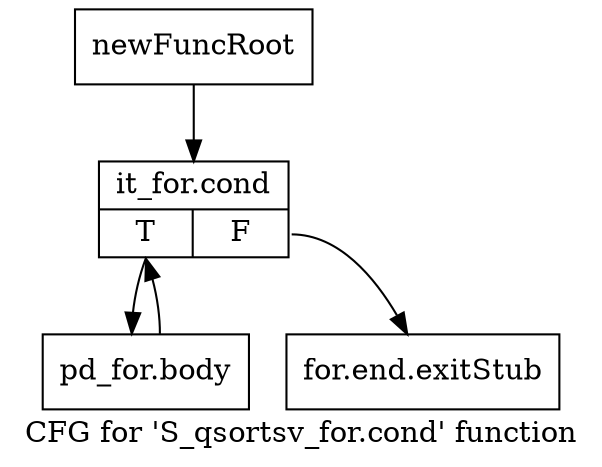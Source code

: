 digraph "CFG for 'S_qsortsv_for.cond' function" {
	label="CFG for 'S_qsortsv_for.cond' function";

	Node0x50b0de0 [shape=record,label="{newFuncRoot}"];
	Node0x50b0de0 -> Node0x50b0e80;
	Node0x50b0e30 [shape=record,label="{for.end.exitStub}"];
	Node0x50b0e80 [shape=record,label="{it_for.cond|{<s0>T|<s1>F}}"];
	Node0x50b0e80:s0 -> Node0x50b0ed0;
	Node0x50b0e80:s1 -> Node0x50b0e30;
	Node0x50b0ed0 [shape=record,label="{pd_for.body}"];
	Node0x50b0ed0 -> Node0x50b0e80;
}
